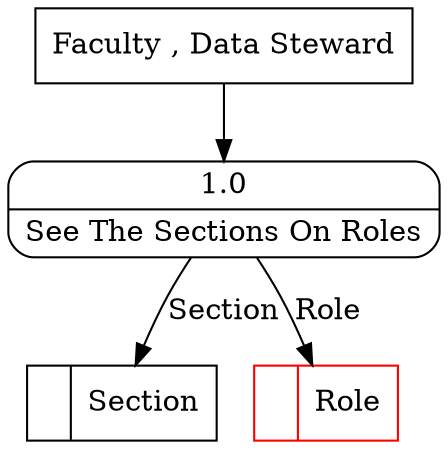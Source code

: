 digraph dfd2{ 
node[shape=record]
200 [label="<f0>  |<f1> Section " ];
201 [label="<f0>  |<f1> Role " color=red];
202 [label="Faculty , Data Steward" shape=box];
203 [label="{<f0> 1.0|<f1> See The Sections On Roles }" shape=Mrecord];
202 -> 203
203 -> 200 [label="Section"]
203 -> 201 [label="Role"]
}
